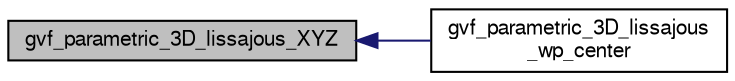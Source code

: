 digraph "gvf_parametric_3D_lissajous_XYZ"
{
  edge [fontname="FreeSans",fontsize="10",labelfontname="FreeSans",labelfontsize="10"];
  node [fontname="FreeSans",fontsize="10",shape=record];
  rankdir="LR";
  Node1 [label="gvf_parametric_3D_lissajous_XYZ",height=0.2,width=0.4,color="black", fillcolor="grey75", style="filled", fontcolor="black"];
  Node1 -> Node2 [dir="back",color="midnightblue",fontsize="10",style="solid",fontname="FreeSans"];
  Node2 [label="gvf_parametric_3D_lissajous\l_wp_center",height=0.2,width=0.4,color="black", fillcolor="white", style="filled",URL="$gvf__parametric_8h.html#aa62b8ff08aed6094834c4a7f495ba3b5"];
}
